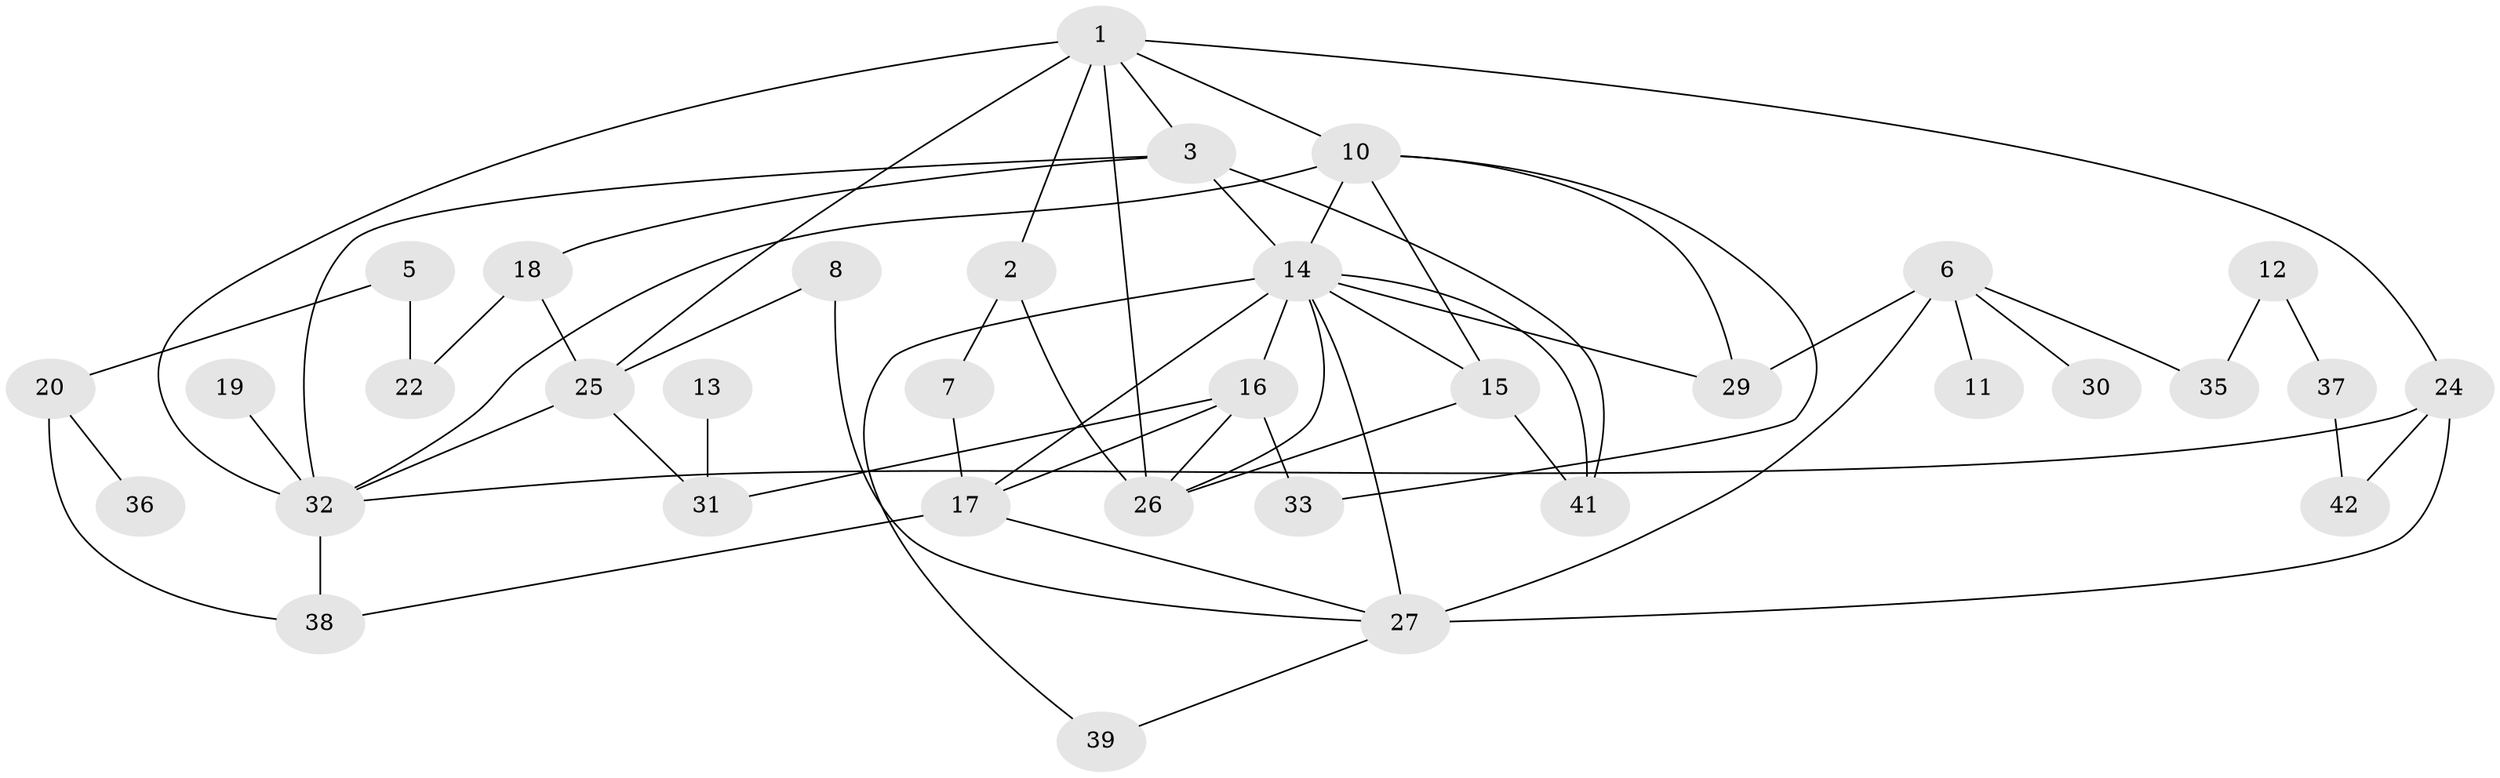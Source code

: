 // original degree distribution, {3: 0.313953488372093, 1: 0.22093023255813954, 2: 0.18604651162790697, 4: 0.09302325581395349, 0: 0.06976744186046512, 5: 0.09302325581395349, 6: 0.023255813953488372}
// Generated by graph-tools (version 1.1) at 2025/33/03/09/25 02:33:28]
// undirected, 35 vertices, 60 edges
graph export_dot {
graph [start="1"]
  node [color=gray90,style=filled];
  1;
  2;
  3;
  5;
  6;
  7;
  8;
  10;
  11;
  12;
  13;
  14;
  15;
  16;
  17;
  18;
  19;
  20;
  22;
  24;
  25;
  26;
  27;
  29;
  30;
  31;
  32;
  33;
  35;
  36;
  37;
  38;
  39;
  41;
  42;
  1 -- 2 [weight=1.0];
  1 -- 3 [weight=1.0];
  1 -- 10 [weight=1.0];
  1 -- 24 [weight=1.0];
  1 -- 25 [weight=1.0];
  1 -- 26 [weight=2.0];
  1 -- 32 [weight=1.0];
  2 -- 7 [weight=1.0];
  2 -- 26 [weight=1.0];
  3 -- 14 [weight=1.0];
  3 -- 18 [weight=1.0];
  3 -- 32 [weight=1.0];
  3 -- 41 [weight=1.0];
  5 -- 20 [weight=1.0];
  5 -- 22 [weight=1.0];
  6 -- 11 [weight=1.0];
  6 -- 27 [weight=2.0];
  6 -- 29 [weight=1.0];
  6 -- 30 [weight=1.0];
  6 -- 35 [weight=1.0];
  7 -- 17 [weight=2.0];
  8 -- 25 [weight=1.0];
  8 -- 27 [weight=1.0];
  10 -- 14 [weight=1.0];
  10 -- 15 [weight=1.0];
  10 -- 29 [weight=1.0];
  10 -- 32 [weight=1.0];
  10 -- 33 [weight=1.0];
  12 -- 35 [weight=1.0];
  12 -- 37 [weight=1.0];
  13 -- 31 [weight=1.0];
  14 -- 15 [weight=1.0];
  14 -- 16 [weight=3.0];
  14 -- 17 [weight=1.0];
  14 -- 26 [weight=1.0];
  14 -- 27 [weight=1.0];
  14 -- 29 [weight=1.0];
  14 -- 39 [weight=1.0];
  14 -- 41 [weight=1.0];
  15 -- 26 [weight=1.0];
  15 -- 41 [weight=1.0];
  16 -- 17 [weight=1.0];
  16 -- 26 [weight=1.0];
  16 -- 31 [weight=1.0];
  16 -- 33 [weight=1.0];
  17 -- 27 [weight=1.0];
  17 -- 38 [weight=1.0];
  18 -- 22 [weight=1.0];
  18 -- 25 [weight=1.0];
  19 -- 32 [weight=2.0];
  20 -- 36 [weight=1.0];
  20 -- 38 [weight=1.0];
  24 -- 27 [weight=1.0];
  24 -- 32 [weight=1.0];
  24 -- 42 [weight=1.0];
  25 -- 31 [weight=1.0];
  25 -- 32 [weight=1.0];
  27 -- 39 [weight=1.0];
  32 -- 38 [weight=1.0];
  37 -- 42 [weight=1.0];
}
